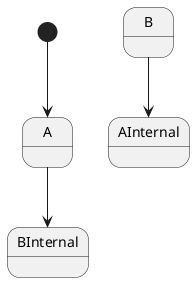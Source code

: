 {
  "sha1": "o4qrictett59z8x7l6ibepabdsj13zl",
  "insertion": {
    "when": "2024-11-19T12:22:17.368Z",
    "url": "https://github.com/plantuml/plantuml/issues/1476",
    "user": "plantuml@gmail.com"
  }
}
@startuml
[*] --> A

B --> AInternal
A --> BInternal

state A {
  state AInternal {
  }
}

state B {
  state BInternal {
  }
}

@enduml 

